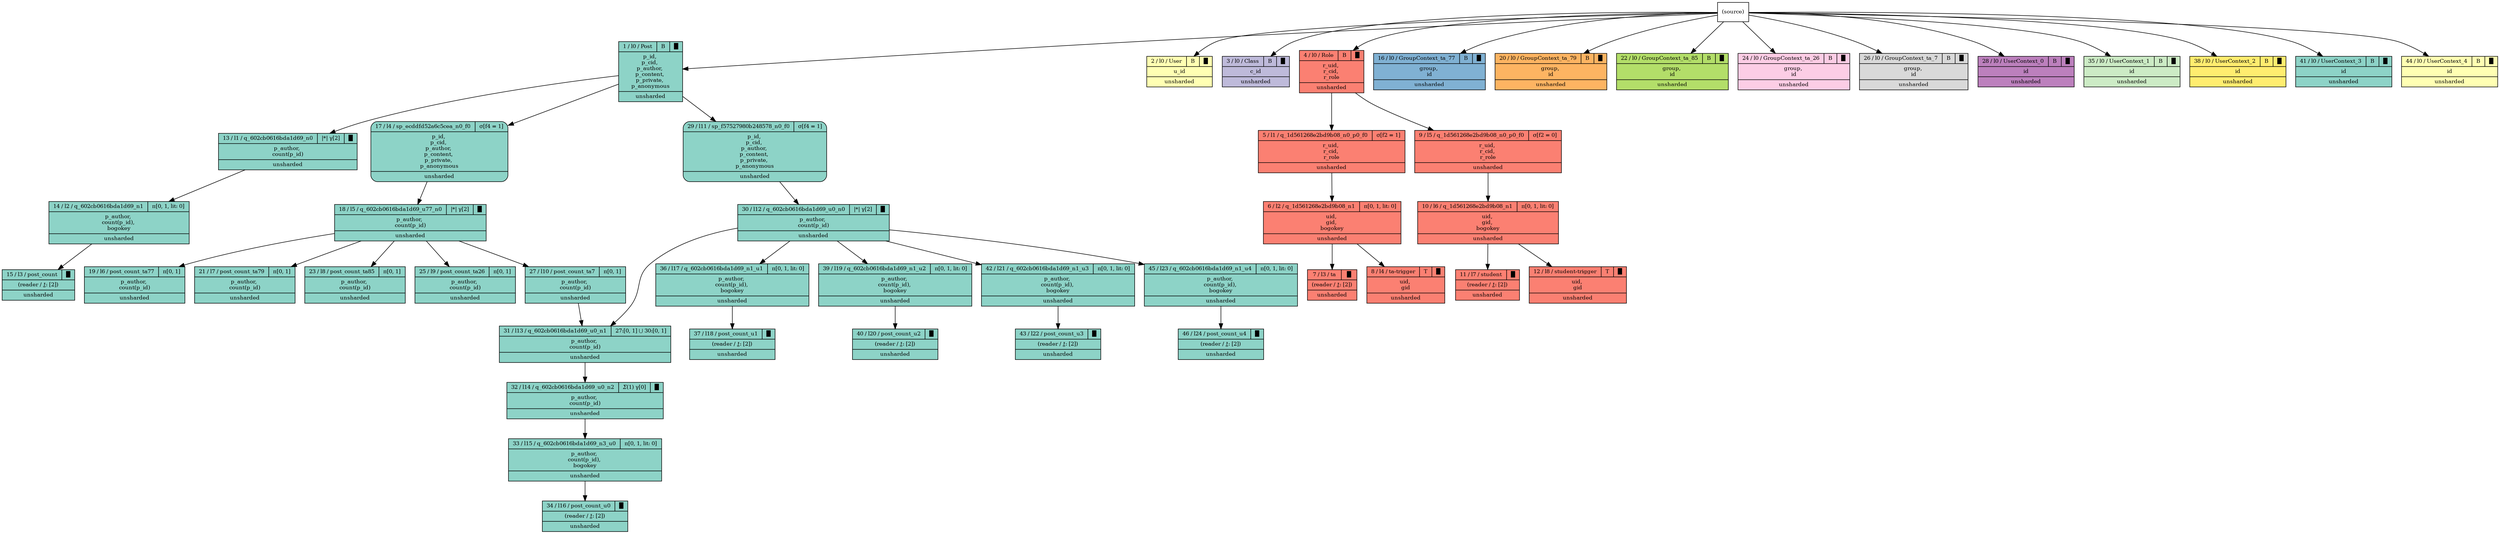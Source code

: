 digraph {{
    node [shape=record, fontsize=10]
    0 [style="filled", fillcolor=white, label="(source)"]
    1 [style="filled", fillcolor="/set312/1", label="{ { 1 / l0 / Post | B | █ } | p_id, \np_cid, \np_author, \np_content, \np_private, \np_anonymous | unsharded }"]
    2 [style="filled", fillcolor="/set312/2", label="{ { 2 / l0 / User | B | █ } | u_id | unsharded }"]
    3 [style="filled", fillcolor="/set312/3", label="{ { 3 / l0 / Class | B | █ } | c_id | unsharded }"]
    4 [style="filled", fillcolor="/set312/4", label="{ { 4 / l0 / Role | B | █ } | r_uid, \nr_cid, \nr_role | unsharded }"]
    5 [style="filled", fillcolor="/set312/4", label="{{ 5 / l1 / q_1d561268e2bd9b08_n0_p0_f0 | σ[f2 = 1]  } | r_uid, \nr_cid, \nr_role | unsharded }"]
    6 [style="filled", fillcolor="/set312/4", label="{{ 6 / l2 / q_1d561268e2bd9b08_n1 | π[0, 1, lit: 0]  } | uid, \ngid, \nbogokey | unsharded }"]
    7 [style="filled", fillcolor="/set312/4", label="{ { 7 / l3 / ta | █ } | (reader / ⚷: [2]) | unsharded }"]
    8 [style="filled", fillcolor="/set312/4", label="{{ 8 / l4 / ta-trigger | T | █ } | uid, \ngid | unsharded }"]
    9 [style="filled", fillcolor="/set312/4", label="{{ 9 / l5 / q_1d561268e2bd9b08_n0_p0_f0 | σ[f2 = 0]  } | r_uid, \nr_cid, \nr_role | unsharded }"]
    10 [style="filled", fillcolor="/set312/4", label="{{ 10 / l6 / q_1d561268e2bd9b08_n1 | π[0, 1, lit: 0]  } | uid, \ngid, \nbogokey | unsharded }"]
    11 [style="filled", fillcolor="/set312/4", label="{ { 11 / l7 / student | █ } | (reader / ⚷: [2]) | unsharded }"]
    12 [style="filled", fillcolor="/set312/4", label="{{ 12 / l8 / student-trigger | T | █ } | uid, \ngid | unsharded }"]
    13 [style="filled", fillcolor="/set312/1", label="{{ 13 / l1 / q_602cb0616bda1d69_n0 | \|*\| γ[2] | █ } | p_author, \ncount(p_id) | unsharded }"]
    14 [style="filled", fillcolor="/set312/1", label="{{ 14 / l2 / q_602cb0616bda1d69_n1 | π[0, 1, lit: 0]  } | p_author, \ncount(p_id), \nbogokey | unsharded }"]
    15 [style="filled", fillcolor="/set312/1", label="{ { 15 / l3 / post_count | █ } | (reader / ⚷: [2]) | unsharded }"]
    16 [style="filled", fillcolor="/set312/5", label="{ { 16 / l0 / GroupContext_ta_77 | B | █ } | group, \nid | unsharded }"]
    17 [style="filled,rounded", fillcolor="/set312/1", label="{{ 17 / l4 / sp_ecddfd52a6c5cea_n0_f0 | σ[f4 = 1]  } | p_id, \np_cid, \np_author, \np_content, \np_private, \np_anonymous | unsharded }"]
    18 [style="filled", fillcolor="/set312/1", label="{{ 18 / l5 / q_602cb0616bda1d69_u77_n0 | \|*\| γ[2] | █ } | p_author, \ncount(p_id) | unsharded }"]
    19 [style="filled", fillcolor="/set312/1", label="{{ 19 / l6 / post_count_ta77 | π[0, 1]  } | p_author, \ncount(p_id) | unsharded }"]
    20 [style="filled", fillcolor="/set312/6", label="{ { 20 / l0 / GroupContext_ta_79 | B | █ } | group, \nid | unsharded }"]
    21 [style="filled", fillcolor="/set312/1", label="{{ 21 / l7 / post_count_ta79 | π[0, 1]  } | p_author, \ncount(p_id) | unsharded }"]
    22 [style="filled", fillcolor="/set312/7", label="{ { 22 / l0 / GroupContext_ta_85 | B | █ } | group, \nid | unsharded }"]
    23 [style="filled", fillcolor="/set312/1", label="{{ 23 / l8 / post_count_ta85 | π[0, 1]  } | p_author, \ncount(p_id) | unsharded }"]
    24 [style="filled", fillcolor="/set312/8", label="{ { 24 / l0 / GroupContext_ta_26 | B | █ } | group, \nid | unsharded }"]
    25 [style="filled", fillcolor="/set312/1", label="{{ 25 / l9 / post_count_ta26 | π[0, 1]  } | p_author, \ncount(p_id) | unsharded }"]
    26 [style="filled", fillcolor="/set312/9", label="{ { 26 / l0 / GroupContext_ta_7 | B | █ } | group, \nid | unsharded }"]
    27 [style="filled", fillcolor="/set312/1", label="{{ 27 / l10 / post_count_ta7 | π[0, 1]  } | p_author, \ncount(p_id) | unsharded }"]
    28 [style="filled", fillcolor="/set312/10", label="{ { 28 / l0 / UserContext_0 | B | █ } | id | unsharded }"]
    29 [style="filled,rounded", fillcolor="/set312/1", label="{{ 29 / l11 / sp_f57527980b248578_n0_f0 | σ[f4 = 1]  } | p_id, \np_cid, \np_author, \np_content, \np_private, \np_anonymous | unsharded }"]
    30 [style="filled", fillcolor="/set312/1", label="{{ 30 / l12 / q_602cb0616bda1d69_u0_n0 | \|*\| γ[2] | █ } | p_author, \ncount(p_id) | unsharded }"]
    31 [style="filled", fillcolor="/set312/1", label="{{ 31 / l13 / q_602cb0616bda1d69_u0_n1 | 27:[0, 1] ⋃ 30:[0, 1]  } | p_author, \ncount(p_id) | unsharded }"]
    32 [style="filled", fillcolor="/set312/1", label="{{ 32 / l14 / q_602cb0616bda1d69_u0_n2 | 𝛴(1) γ[0] | █ } | p_author, \ncount(p_id) | unsharded }"]
    33 [style="filled", fillcolor="/set312/1", label="{{ 33 / l15 / q_602cb0616bda1d69_n3_u0 | π[0, 1, lit: 0]  } | p_author, \ncount(p_id), \nbogokey | unsharded }"]
    34 [style="filled", fillcolor="/set312/1", label="{ { 34 / l16 / post_count_u0 | █ } | (reader / ⚷: [2]) | unsharded }"]
    35 [style="filled", fillcolor="/set312/11", label="{ { 35 / l0 / UserContext_1 | B | █ } | id | unsharded }"]
    36 [style="filled", fillcolor="/set312/1", label="{{ 36 / l17 / q_602cb0616bda1d69_n1_u1 | π[0, 1, lit: 0]  } | p_author, \ncount(p_id), \nbogokey | unsharded }"]
    37 [style="filled", fillcolor="/set312/1", label="{ { 37 / l18 / post_count_u1 | █ } | (reader / ⚷: [2]) | unsharded }"]
    38 [style="filled", fillcolor="/set312/12", label="{ { 38 / l0 / UserContext_2 | B | █ } | id | unsharded }"]
    39 [style="filled", fillcolor="/set312/1", label="{{ 39 / l19 / q_602cb0616bda1d69_n1_u2 | π[0, 1, lit: 0]  } | p_author, \ncount(p_id), \nbogokey | unsharded }"]
    40 [style="filled", fillcolor="/set312/1", label="{ { 40 / l20 / post_count_u2 | █ } | (reader / ⚷: [2]) | unsharded }"]
    41 [style="filled", fillcolor="/set312/1", label="{ { 41 / l0 / UserContext_3 | B | █ } | id | unsharded }"]
    42 [style="filled", fillcolor="/set312/1", label="{{ 42 / l21 / q_602cb0616bda1d69_n1_u3 | π[0, 1, lit: 0]  } | p_author, \ncount(p_id), \nbogokey | unsharded }"]
    43 [style="filled", fillcolor="/set312/1", label="{ { 43 / l22 / post_count_u3 | █ } | (reader / ⚷: [2]) | unsharded }"]
    44 [style="filled", fillcolor="/set312/2", label="{ { 44 / l0 / UserContext_4 | B | █ } | id | unsharded }"]
    45 [style="filled", fillcolor="/set312/1", label="{{ 45 / l23 / q_602cb0616bda1d69_n1_u4 | π[0, 1, lit: 0]  } | p_author, \ncount(p_id), \nbogokey | unsharded }"]
    46 [style="filled", fillcolor="/set312/1", label="{ { 46 / l24 / post_count_u4 | █ } | (reader / ⚷: [2]) | unsharded }"]
    0 -> 1
    0 -> 2
    0 -> 3
    0 -> 4
    4 -> 5
    5 -> 6
    6 -> 7
    6 -> 8
    4 -> 9
    9 -> 10
    10 -> 11
    10 -> 12
    1 -> 13
    13 -> 14
    14 -> 15
    0 -> 16
    1 -> 17
    17 -> 18
    18 -> 19
    0 -> 20
    18 -> 21
    0 -> 22
    18 -> 23
    0 -> 24
    18 -> 25
    0 -> 26
    18 -> 27
    0 -> 28
    1 -> 29
    29 -> 30
    30 -> 31
    27 -> 31
    31 -> 32
    32 -> 33
    33 -> 34
    0 -> 35
    30 -> 36
    36 -> 37
    0 -> 38
    30 -> 39
    39 -> 40
    0 -> 41
    30 -> 42
    42 -> 43
    0 -> 44
    30 -> 45
    45 -> 46
}}
